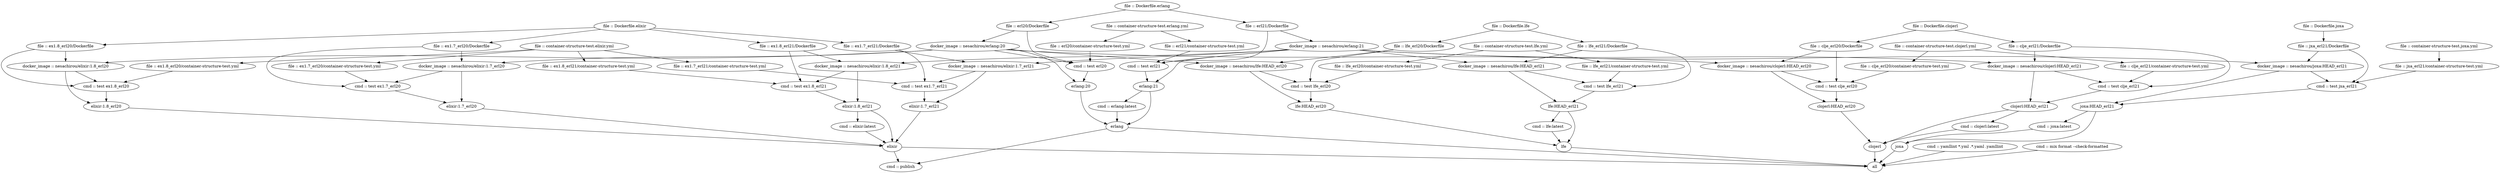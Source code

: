 digraph make {
"docker_image :: nesachirou/clojerl:HEAD_erl21" -> "clojerl:HEAD_erl21";
"cmd :: test clje_erl21" -> "clojerl:HEAD_erl21";
"file :: Dockerfile.clojerl" -> "file :: clje_erl21/Dockerfile";
"file :: ex1.7_erl21/Dockerfile" -> "docker_image :: nesachirou/elixir:1.7_erl21";
"docker_image :: nesachirou/erlang:21" -> "docker_image :: nesachirou/elixir:1.7_erl21";
"file :: lfe_erl21/Dockerfile" -> "cmd :: test lfe_erl21";
"file :: lfe_erl21/container-structure-test.yml" -> "cmd :: test lfe_erl21";
"docker_image :: nesachirou/lfe:HEAD_erl21" -> "cmd :: test lfe_erl21";
"file :: ex1.8_erl20/Dockerfile" -> "docker_image :: nesachirou/elixir:1.8_erl20";
"docker_image :: nesachirou/erlang:20" -> "docker_image :: nesachirou/elixir:1.8_erl20";
"file :: Dockerfile.elixir" -> "file :: ex1.8_erl20/Dockerfile";
"file :: ex1.8_erl21/Dockerfile" -> "cmd :: test ex1.8_erl21";
"file :: ex1.8_erl21/container-structure-test.yml" -> "cmd :: test ex1.8_erl21";
"docker_image :: nesachirou/elixir:1.8_erl21" -> "cmd :: test ex1.8_erl21";
"file :: Dockerfile.lfe" -> "file :: lfe_erl20/Dockerfile";
"docker_image :: nesachirou/elixir:1.8_erl20" -> "elixir:1.8_erl20";
"cmd :: test ex1.8_erl20" -> "elixir:1.8_erl20";
"lfe:HEAD_erl21" -> "cmd :: lfe:latest";
"file :: container-structure-test.lfe.yml" -> "file :: lfe_erl21/container-structure-test.yml";
"file :: container-structure-test.lfe.yml" -> "file :: lfe_erl20/container-structure-test.yml";
"file :: clje_erl20/Dockerfile" -> "docker_image :: nesachirou/clojerl:HEAD_erl20";
"docker_image :: nesachirou/erlang:20" -> "docker_image :: nesachirou/clojerl:HEAD_erl20";
"cmd :: elixir:latest" -> "elixir";
"elixir:1.7_erl20" -> "elixir";
"elixir:1.8_erl20" -> "elixir";
"elixir:1.7_erl21" -> "elixir";
"elixir:1.8_erl21" -> "elixir";
"docker_image :: nesachirou/lfe:HEAD_erl20" -> "lfe:HEAD_erl20";
"cmd :: test lfe_erl20" -> "lfe:HEAD_erl20";
"docker_image :: nesachirou/elixir:1.7_erl20" -> "elixir:1.7_erl20";
"cmd :: test ex1.7_erl20" -> "elixir:1.7_erl20";
"file :: erl21/Dockerfile" -> "docker_image :: nesachirou/erlang:21";
"file :: container-structure-test.erlang.yml" -> "file :: erl21/container-structure-test.yml";
"file :: ex1.7_erl20/Dockerfile" -> "docker_image :: nesachirou/elixir:1.7_erl20";
"docker_image :: nesachirou/erlang:20" -> "docker_image :: nesachirou/elixir:1.7_erl20";
"file :: erl21/Dockerfile" -> "cmd :: test erl21";
"file :: erl21/container-structure-test.yml" -> "cmd :: test erl21";
"docker_image :: nesachirou/erlang:21" -> "cmd :: test erl21";
"file :: Dockerfile.elixir" -> "file :: ex1.8_erl21/Dockerfile";
"cmd :: lfe:latest" -> "lfe";
"lfe:HEAD_erl20" -> "lfe";
"lfe:HEAD_erl21" -> "lfe";
"file :: lfe_erl20/Dockerfile" -> "docker_image :: nesachirou/lfe:HEAD_erl20";
"docker_image :: nesachirou/erlang:20" -> "docker_image :: nesachirou/lfe:HEAD_erl20";
"elixir:1.8_erl21" -> "cmd :: elixir:latest";
"file :: Dockerfile.elixir" -> "file :: ex1.7_erl21/Dockerfile";
"file :: clje_erl20/Dockerfile" -> "cmd :: test clje_erl20";
"file :: clje_erl20/container-structure-test.yml" -> "cmd :: test clje_erl20";
"docker_image :: nesachirou/clojerl:HEAD_erl20" -> "cmd :: test clje_erl20";
"file :: erl20/Dockerfile" -> "cmd :: test erl20";
"file :: erl20/container-structure-test.yml" -> "cmd :: test erl20";
"docker_image :: nesachirou/erlang:20" -> "cmd :: test erl20";
"file :: container-structure-test.elixir.yml" -> "file :: ex1.7_erl21/container-structure-test.yml";
"file :: jxa_erl21/Dockerfile" -> "docker_image :: nesachirou/joxa:HEAD_erl21";
"docker_image :: nesachirou/erlang:21" -> "docker_image :: nesachirou/joxa:HEAD_erl21";
"file :: Dockerfile.lfe" -> "file :: lfe_erl21/Dockerfile";
"file :: container-structure-test.joxa.yml" -> "file :: jxa_erl21/container-structure-test.yml";
"file :: container-structure-test.clojerl.yml" -> "file :: clje_erl20/container-structure-test.yml";
"docker_image :: nesachirou/erlang:20" -> "erlang:20";
"cmd :: test erl20" -> "erlang:20";
"file :: lfe_erl20/Dockerfile" -> "cmd :: test lfe_erl20";
"file :: lfe_erl20/container-structure-test.yml" -> "cmd :: test lfe_erl20";
"docker_image :: nesachirou/lfe:HEAD_erl20" -> "cmd :: test lfe_erl20";
"clojerl:HEAD_erl21" -> "cmd :: clojerl:latest";
"docker_image :: nesachirou/lfe:HEAD_erl21" -> "lfe:HEAD_erl21";
"cmd :: test lfe_erl21" -> "lfe:HEAD_erl21";
"file :: container-structure-test.clojerl.yml" -> "file :: clje_erl21/container-structure-test.yml";
"file :: Dockerfile.elixir" -> "file :: ex1.7_erl20/Dockerfile";
"file :: clje_erl21/Dockerfile" -> "cmd :: test clje_erl21";
"file :: clje_erl21/container-structure-test.yml" -> "cmd :: test clje_erl21";
"docker_image :: nesachirou/clojerl:HEAD_erl21" -> "cmd :: test clje_erl21";
"docker_image :: nesachirou/erlang:21" -> "erlang:21";
"cmd :: test erl21" -> "erlang:21";
"file :: Dockerfile.erlang" -> "file :: erl21/Dockerfile";
"file :: container-structure-test.erlang.yml" -> "file :: erl20/container-structure-test.yml";
"file :: clje_erl21/Dockerfile" -> "docker_image :: nesachirou/clojerl:HEAD_erl21";
"docker_image :: nesachirou/erlang:21" -> "docker_image :: nesachirou/clojerl:HEAD_erl21";
"docker_image :: nesachirou/elixir:1.7_erl21" -> "elixir:1.7_erl21";
"cmd :: test ex1.7_erl21" -> "elixir:1.7_erl21";
"file :: Dockerfile.erlang" -> "file :: erl20/Dockerfile";
"file :: jxa_erl21/Dockerfile" -> "cmd :: test jxa_erl21";
"file :: jxa_erl21/container-structure-test.yml" -> "cmd :: test jxa_erl21";
"docker_image :: nesachirou/joxa:HEAD_erl21" -> "cmd :: test jxa_erl21";
"docker_image :: nesachirou/elixir:1.8_erl21" -> "elixir:1.8_erl21";
"cmd :: test ex1.8_erl21" -> "elixir:1.8_erl21";
"file :: lfe_erl21/Dockerfile" -> "docker_image :: nesachirou/lfe:HEAD_erl21";
"docker_image :: nesachirou/erlang:21" -> "docker_image :: nesachirou/lfe:HEAD_erl21";
"docker_image :: nesachirou/clojerl:HEAD_erl20" -> "clojerl:HEAD_erl20";
"cmd :: test clje_erl20" -> "clojerl:HEAD_erl20";
"docker_image :: nesachirou/joxa:HEAD_erl21" -> "joxa:HEAD_erl21";
"cmd :: test jxa_erl21" -> "joxa:HEAD_erl21";
"file :: ex1.7_erl21/Dockerfile" -> "cmd :: test ex1.7_erl21";
"file :: ex1.7_erl21/container-structure-test.yml" -> "cmd :: test ex1.7_erl21";
"docker_image :: nesachirou/elixir:1.7_erl21" -> "cmd :: test ex1.7_erl21";
"joxa:HEAD_erl21" -> "cmd :: joxa:latest";
"erlang:21" -> "cmd :: erlang:latest";
"cmd :: erlang:latest" -> "erlang";
"erlang:20" -> "erlang";
"erlang:21" -> "erlang";
"file :: Dockerfile.joxa" -> "file :: jxa_erl21/Dockerfile";
"cmd :: yamllint *.yml .*.yaml .yamllint" -> "all";
"cmd :: mix format --check-formatted" -> "all";
"clojerl" -> "all";
"elixir" -> "all";
"erlang" -> "all";
"joxa" -> "all";
"lfe" -> "all";
"file :: ex1.8_erl21/Dockerfile" -> "docker_image :: nesachirou/elixir:1.8_erl21";
"docker_image :: nesachirou/erlang:21" -> "docker_image :: nesachirou/elixir:1.8_erl21";
"file :: ex1.7_erl20/Dockerfile" -> "cmd :: test ex1.7_erl20";
"file :: ex1.7_erl20/container-structure-test.yml" -> "cmd :: test ex1.7_erl20";
"docker_image :: nesachirou/elixir:1.7_erl20" -> "cmd :: test ex1.7_erl20";
"elixir" -> "cmd :: publish";
"erlang" -> "cmd :: publish";
"file :: ex1.8_erl20/Dockerfile" -> "cmd :: test ex1.8_erl20";
"file :: ex1.8_erl20/container-structure-test.yml" -> "cmd :: test ex1.8_erl20";
"docker_image :: nesachirou/elixir:1.8_erl20" -> "cmd :: test ex1.8_erl20";
"file :: container-structure-test.elixir.yml" -> "file :: ex1.7_erl20/container-structure-test.yml";
"cmd :: joxa:latest" -> "joxa";
"joxa:HEAD_erl21" -> "joxa";
"file :: container-structure-test.elixir.yml" -> "file :: ex1.8_erl20/container-structure-test.yml";
"file :: erl20/Dockerfile" -> "docker_image :: nesachirou/erlang:20";
"file :: container-structure-test.elixir.yml" -> "file :: ex1.8_erl21/container-structure-test.yml";
"file :: Dockerfile.clojerl" -> "file :: clje_erl20/Dockerfile";
"cmd :: clojerl:latest" -> "clojerl";
"clojerl:HEAD_erl20" -> "clojerl";
"clojerl:HEAD_erl21" -> "clojerl";
}